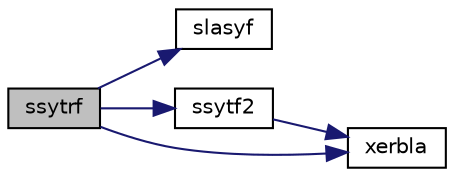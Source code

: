 digraph "ssytrf"
{
 // LATEX_PDF_SIZE
  edge [fontname="Helvetica",fontsize="10",labelfontname="Helvetica",labelfontsize="10"];
  node [fontname="Helvetica",fontsize="10",shape=record];
  rankdir="LR";
  Node1 [label="ssytrf",height=0.2,width=0.4,color="black", fillcolor="grey75", style="filled", fontcolor="black",tooltip="SSYTRF"];
  Node1 -> Node2 [color="midnightblue",fontsize="10",style="solid",fontname="Helvetica"];
  Node2 [label="slasyf",height=0.2,width=0.4,color="black", fillcolor="white", style="filled",URL="$slasyf_8f.html#a409610d6bc329d424d5a8a1d2640c445",tooltip="SLASYF computes a partial factorization of a real symmetric matrix using the Bunch-Kaufman diagonal p..."];
  Node1 -> Node3 [color="midnightblue",fontsize="10",style="solid",fontname="Helvetica"];
  Node3 [label="ssytf2",height=0.2,width=0.4,color="black", fillcolor="white", style="filled",URL="$ssytf2_8f.html#a7a22a184725b704bb892c4cb3cd2f872",tooltip="SSYTF2 computes the factorization of a real symmetric indefinite matrix, using the diagonal pivoting ..."];
  Node3 -> Node4 [color="midnightblue",fontsize="10",style="solid",fontname="Helvetica"];
  Node4 [label="xerbla",height=0.2,width=0.4,color="black", fillcolor="white", style="filled",URL="$xerbla_8f.html#a377ee61015baf8dea7770b3a404b1c07",tooltip="XERBLA"];
  Node1 -> Node4 [color="midnightblue",fontsize="10",style="solid",fontname="Helvetica"];
}
